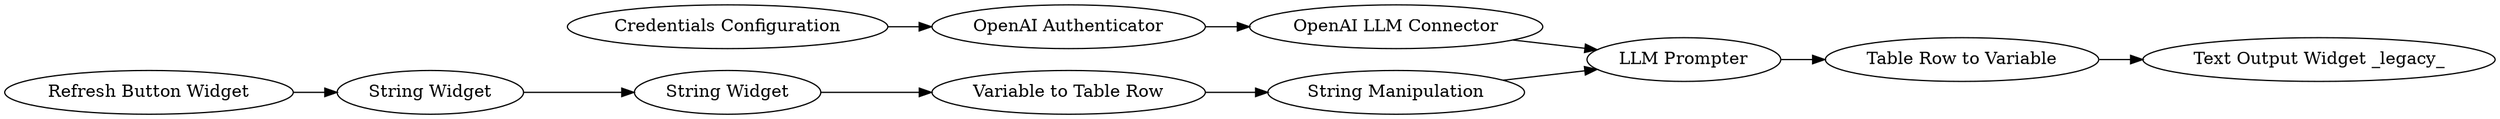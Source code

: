 digraph {
	19 [label="String Widget"]
	20 [label="Variable to Table Row"]
	21 [label="String Manipulation"]
	23 [label="OpenAI Authenticator"]
	24 [label="Credentials Configuration"]
	94 [label="Refresh Button Widget"]
	95 [label="Table Row to Variable"]
	96 [label="Text Output Widget _legacy_"]
	97 [label="LLM Prompter"]
	98 [label="String Widget"]
	101 [label="OpenAI LLM Connector"]
	19 -> 98
	20 -> 21
	21 -> 97
	23 -> 101
	24 -> 23
	94 -> 19
	95 -> 96
	97 -> 95
	98 -> 20
	101 -> 97
	rankdir=LR
}
